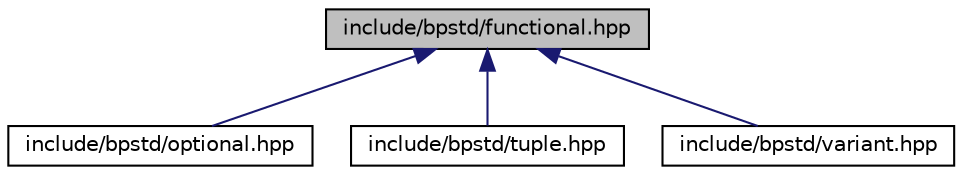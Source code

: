 digraph "include/bpstd/functional.hpp"
{
  edge [fontname="Helvetica",fontsize="10",labelfontname="Helvetica",labelfontsize="10"];
  node [fontname="Helvetica",fontsize="10",shape=record];
  Node10 [label="include/bpstd/functional.hpp",height=0.2,width=0.4,color="black", fillcolor="grey75", style="filled", fontcolor="black"];
  Node10 -> Node11 [dir="back",color="midnightblue",fontsize="10",style="solid",fontname="Helvetica"];
  Node11 [label="include/bpstd/optional.hpp",height=0.2,width=0.4,color="black", fillcolor="white", style="filled",URL="$db/dd5/optional_8hpp.html",tooltip="This header provides definitions from the C++ header <optional> "];
  Node10 -> Node12 [dir="back",color="midnightblue",fontsize="10",style="solid",fontname="Helvetica"];
  Node12 [label="include/bpstd/tuple.hpp",height=0.2,width=0.4,color="black", fillcolor="white", style="filled",URL="$d3/d6f/tuple_8hpp.html",tooltip="This header provides definitions from the C++ header <tuple> "];
  Node10 -> Node13 [dir="back",color="midnightblue",fontsize="10",style="solid",fontname="Helvetica"];
  Node13 [label="include/bpstd/variant.hpp",height=0.2,width=0.4,color="black", fillcolor="white", style="filled",URL="$d9/d7a/variant_8hpp.html",tooltip="This header provides definitions from the C++ header <variant> "];
}
